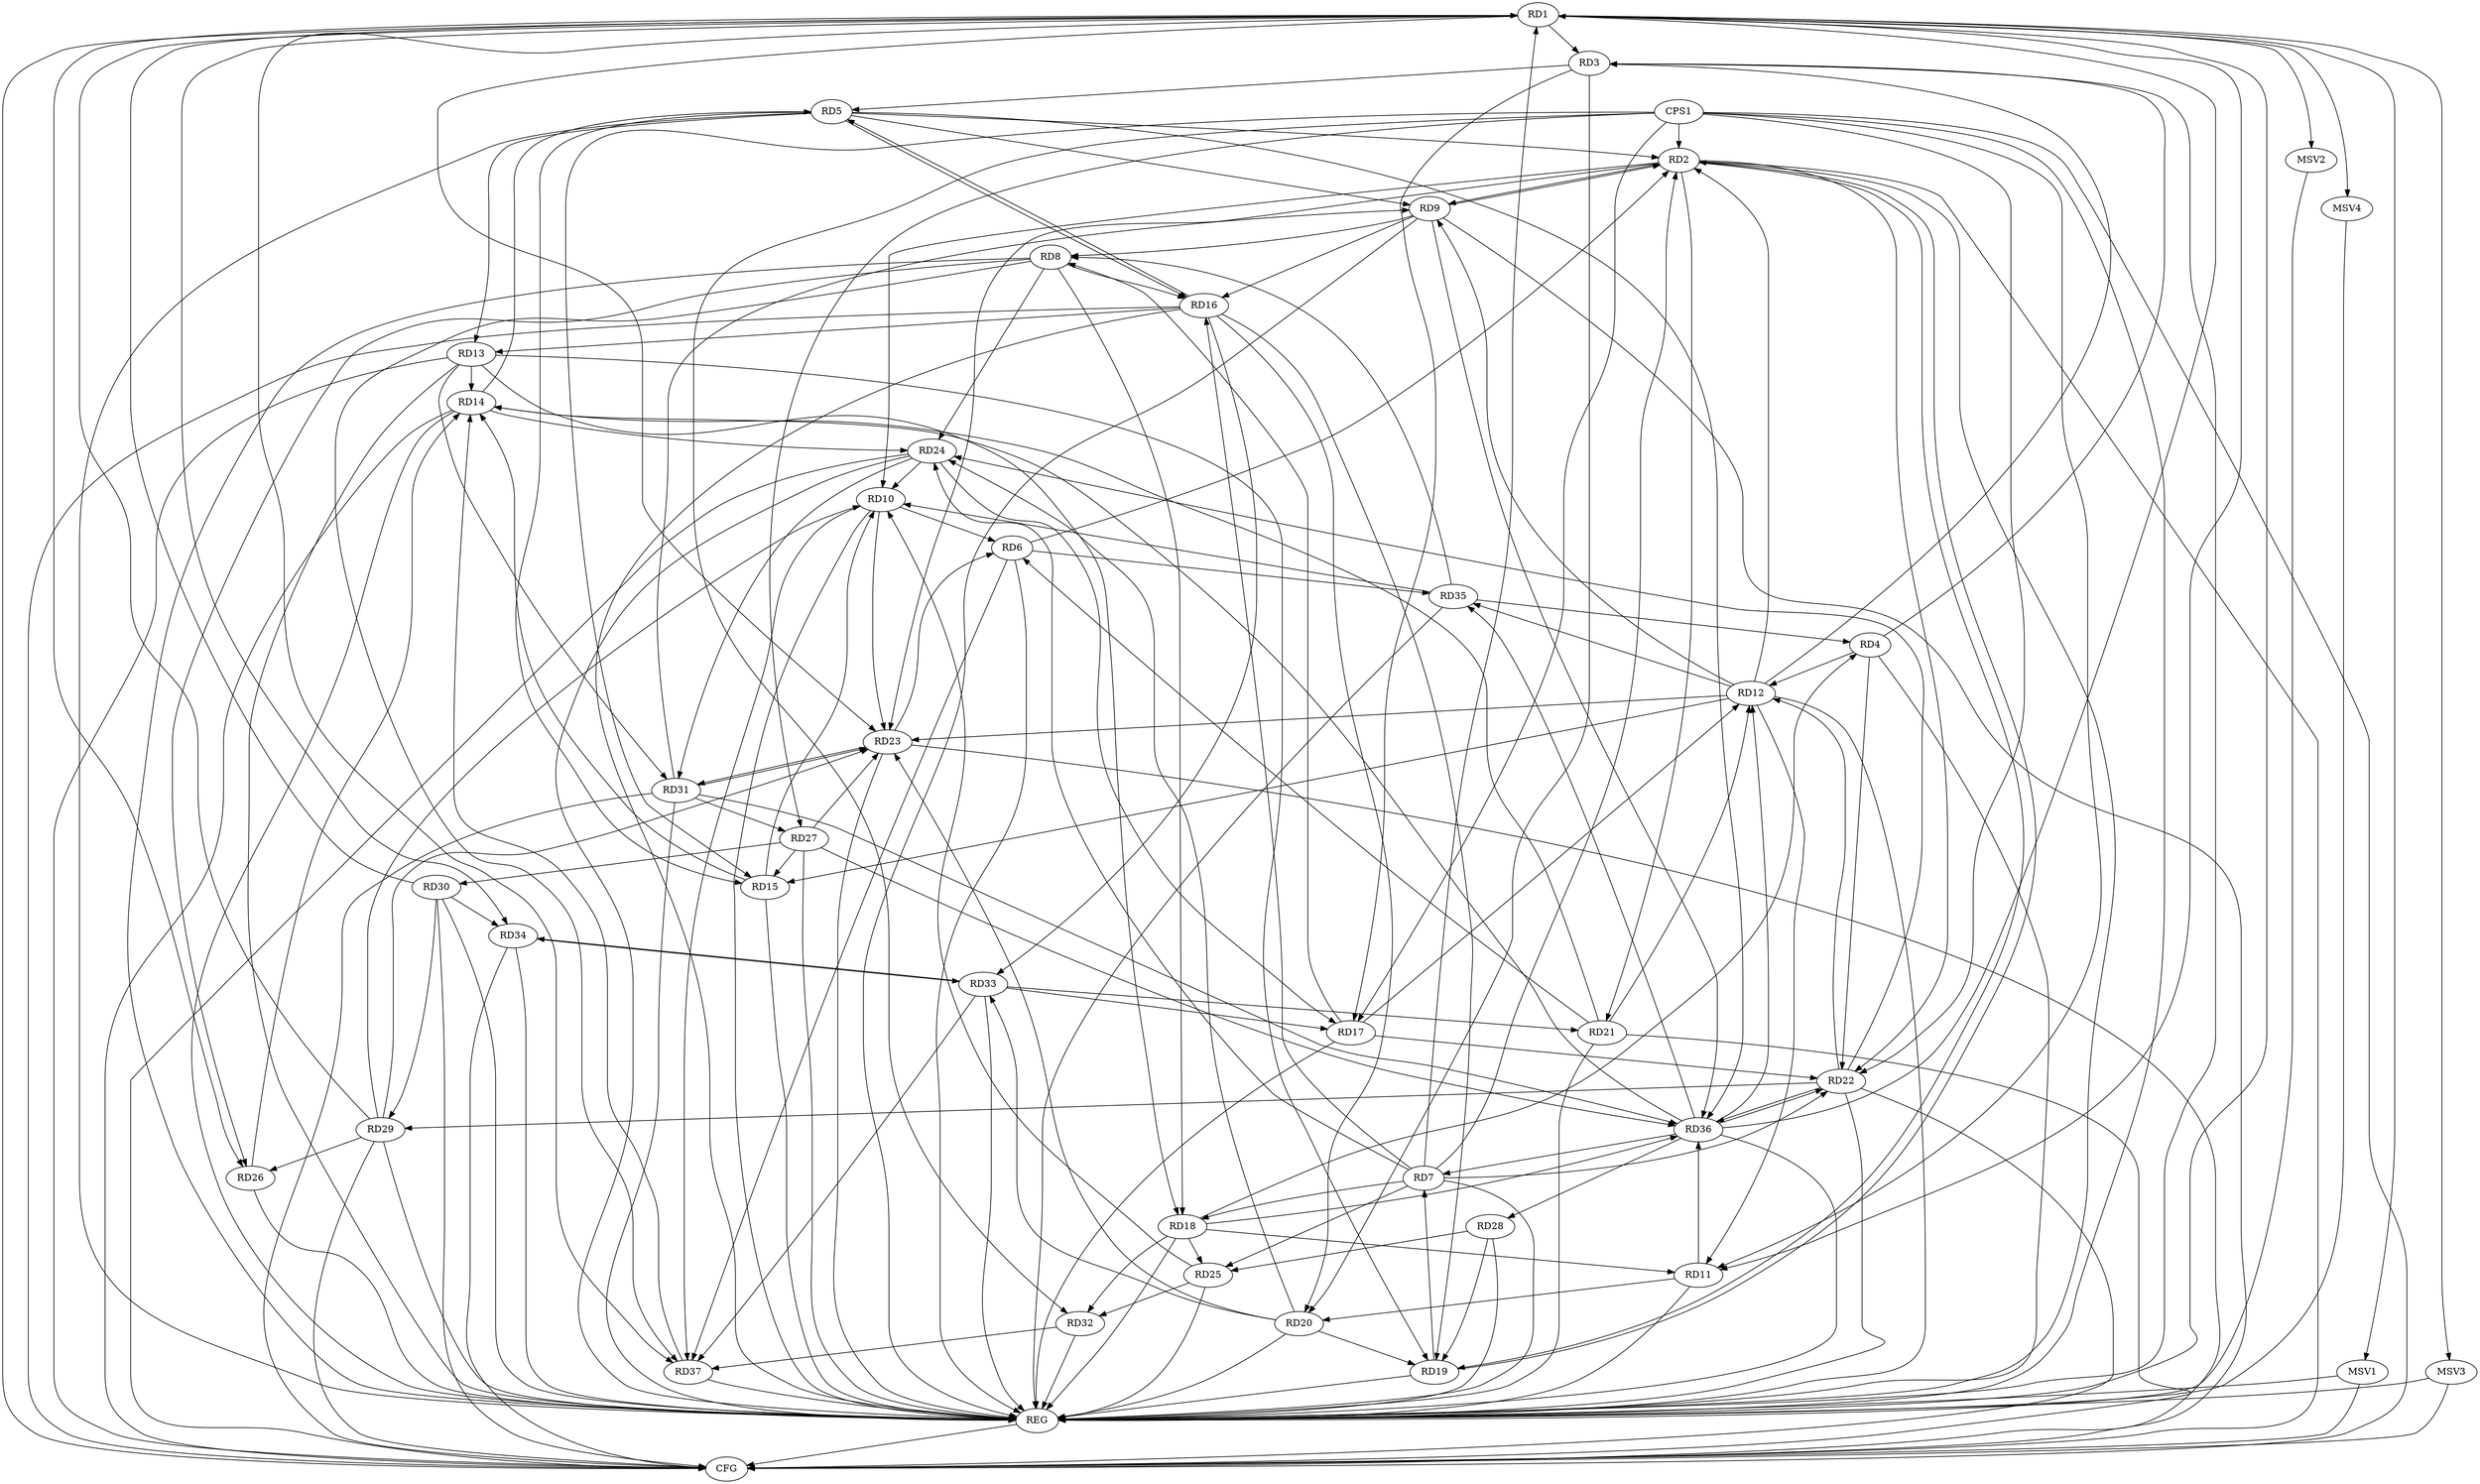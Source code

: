 strict digraph G {
  RD1 [ label="RD1" ];
  RD2 [ label="RD2" ];
  RD3 [ label="RD3" ];
  RD4 [ label="RD4" ];
  RD5 [ label="RD5" ];
  RD6 [ label="RD6" ];
  RD7 [ label="RD7" ];
  RD8 [ label="RD8" ];
  RD9 [ label="RD9" ];
  RD10 [ label="RD10" ];
  RD11 [ label="RD11" ];
  RD12 [ label="RD12" ];
  RD13 [ label="RD13" ];
  RD14 [ label="RD14" ];
  RD15 [ label="RD15" ];
  RD16 [ label="RD16" ];
  RD17 [ label="RD17" ];
  RD18 [ label="RD18" ];
  RD19 [ label="RD19" ];
  RD20 [ label="RD20" ];
  RD21 [ label="RD21" ];
  RD22 [ label="RD22" ];
  RD23 [ label="RD23" ];
  RD24 [ label="RD24" ];
  RD25 [ label="RD25" ];
  RD26 [ label="RD26" ];
  RD27 [ label="RD27" ];
  RD28 [ label="RD28" ];
  RD29 [ label="RD29" ];
  RD30 [ label="RD30" ];
  RD31 [ label="RD31" ];
  RD32 [ label="RD32" ];
  RD33 [ label="RD33" ];
  RD34 [ label="RD34" ];
  RD35 [ label="RD35" ];
  RD36 [ label="RD36" ];
  RD37 [ label="RD37" ];
  CPS1 [ label="CPS1" ];
  REG [ label="REG" ];
  CFG [ label="CFG" ];
  MSV1 [ label="MSV1" ];
  MSV2 [ label="MSV2" ];
  MSV3 [ label="MSV3" ];
  MSV4 [ label="MSV4" ];
  RD1 -> RD3;
  RD7 -> RD1;
  RD1 -> RD11;
  RD1 -> RD23;
  RD1 -> RD26;
  RD29 -> RD1;
  RD30 -> RD1;
  RD1 -> RD34;
  RD36 -> RD1;
  RD1 -> RD37;
  RD5 -> RD2;
  RD6 -> RD2;
  RD7 -> RD2;
  RD2 -> RD9;
  RD9 -> RD2;
  RD2 -> RD10;
  RD12 -> RD2;
  RD2 -> RD19;
  RD19 -> RD2;
  RD2 -> RD21;
  RD2 -> RD22;
  RD2 -> RD23;
  RD4 -> RD3;
  RD3 -> RD5;
  RD12 -> RD3;
  RD3 -> RD17;
  RD3 -> RD20;
  RD4 -> RD12;
  RD18 -> RD4;
  RD4 -> RD22;
  RD35 -> RD4;
  RD5 -> RD9;
  RD5 -> RD13;
  RD14 -> RD5;
  RD5 -> RD15;
  RD5 -> RD16;
  RD16 -> RD5;
  RD5 -> RD36;
  RD10 -> RD6;
  RD21 -> RD6;
  RD23 -> RD6;
  RD6 -> RD35;
  RD6 -> RD37;
  RD7 -> RD16;
  RD7 -> RD18;
  RD19 -> RD7;
  RD7 -> RD22;
  RD7 -> RD24;
  RD7 -> RD25;
  RD36 -> RD7;
  RD9 -> RD8;
  RD8 -> RD16;
  RD17 -> RD8;
  RD8 -> RD18;
  RD8 -> RD24;
  RD8 -> RD26;
  RD35 -> RD8;
  RD8 -> RD37;
  RD12 -> RD9;
  RD9 -> RD16;
  RD31 -> RD9;
  RD9 -> RD36;
  RD15 -> RD10;
  RD10 -> RD23;
  RD24 -> RD10;
  RD25 -> RD10;
  RD29 -> RD10;
  RD35 -> RD10;
  RD10 -> RD37;
  RD12 -> RD11;
  RD18 -> RD11;
  RD11 -> RD20;
  RD11 -> RD36;
  RD12 -> RD15;
  RD17 -> RD12;
  RD21 -> RD12;
  RD22 -> RD12;
  RD12 -> RD23;
  RD12 -> RD35;
  RD36 -> RD12;
  RD13 -> RD14;
  RD16 -> RD13;
  RD13 -> RD18;
  RD13 -> RD19;
  RD13 -> RD31;
  RD15 -> RD14;
  RD21 -> RD14;
  RD14 -> RD24;
  RD26 -> RD14;
  RD36 -> RD14;
  RD37 -> RD14;
  RD27 -> RD15;
  RD16 -> RD19;
  RD16 -> RD20;
  RD16 -> RD33;
  RD17 -> RD22;
  RD24 -> RD17;
  RD33 -> RD17;
  RD18 -> RD25;
  RD18 -> RD32;
  RD18 -> RD36;
  RD20 -> RD19;
  RD28 -> RD19;
  RD20 -> RD23;
  RD20 -> RD24;
  RD20 -> RD33;
  RD33 -> RD21;
  RD22 -> RD24;
  RD22 -> RD29;
  RD22 -> RD36;
  RD36 -> RD22;
  RD27 -> RD23;
  RD29 -> RD23;
  RD23 -> RD31;
  RD31 -> RD23;
  RD24 -> RD31;
  RD28 -> RD25;
  RD25 -> RD32;
  RD29 -> RD26;
  RD27 -> RD30;
  RD31 -> RD27;
  RD27 -> RD36;
  RD36 -> RD28;
  RD30 -> RD29;
  RD30 -> RD34;
  RD31 -> RD36;
  RD32 -> RD37;
  RD33 -> RD34;
  RD34 -> RD33;
  RD33 -> RD37;
  RD36 -> RD35;
  CPS1 -> RD15;
  CPS1 -> RD2;
  CPS1 -> RD32;
  CPS1 -> RD17;
  CPS1 -> RD11;
  CPS1 -> RD22;
  CPS1 -> RD27;
  RD1 -> REG;
  RD2 -> REG;
  RD3 -> REG;
  RD4 -> REG;
  RD5 -> REG;
  RD6 -> REG;
  RD7 -> REG;
  RD8 -> REG;
  RD9 -> REG;
  RD10 -> REG;
  RD11 -> REG;
  RD12 -> REG;
  RD13 -> REG;
  RD14 -> REG;
  RD15 -> REG;
  RD16 -> REG;
  RD17 -> REG;
  RD18 -> REG;
  RD19 -> REG;
  RD20 -> REG;
  RD21 -> REG;
  RD22 -> REG;
  RD23 -> REG;
  RD24 -> REG;
  RD25 -> REG;
  RD26 -> REG;
  RD27 -> REG;
  RD28 -> REG;
  RD29 -> REG;
  RD30 -> REG;
  RD31 -> REG;
  RD32 -> REG;
  RD33 -> REG;
  RD34 -> REG;
  RD35 -> REG;
  RD36 -> REG;
  RD37 -> REG;
  CPS1 -> REG;
  RD9 -> CFG;
  RD16 -> CFG;
  RD29 -> CFG;
  RD1 -> CFG;
  RD34 -> CFG;
  RD30 -> CFG;
  RD23 -> CFG;
  RD22 -> CFG;
  RD13 -> CFG;
  RD24 -> CFG;
  CPS1 -> CFG;
  RD31 -> CFG;
  RD21 -> CFG;
  RD2 -> CFG;
  RD14 -> CFG;
  REG -> CFG;
  RD1 -> MSV1;
  MSV1 -> REG;
  MSV1 -> CFG;
  RD1 -> MSV2;
  MSV2 -> REG;
  RD1 -> MSV3;
  MSV3 -> REG;
  MSV3 -> CFG;
  RD1 -> MSV4;
  MSV4 -> REG;
}

